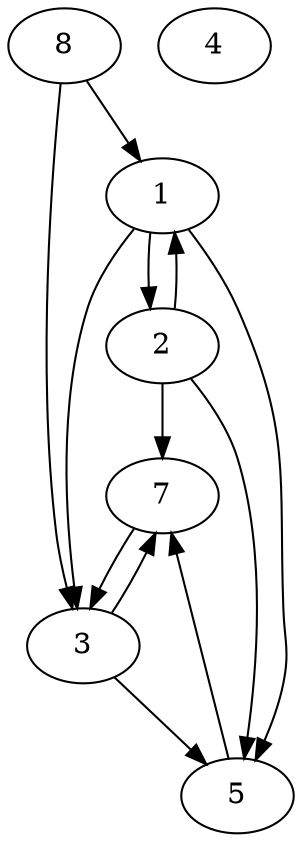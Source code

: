 digraph Exemple {    
      1 -> 2;        
      1 -> 3;        
      1 -> 5;        
      2 -> 1;        
      2 -> 5;        
      2 -> 7;
      3 -> 5;
      3 -> 7;
      4;                                 
      5 -> 7;
      7 -> 3;
      8 -> 1;
      8 -> 3;
}